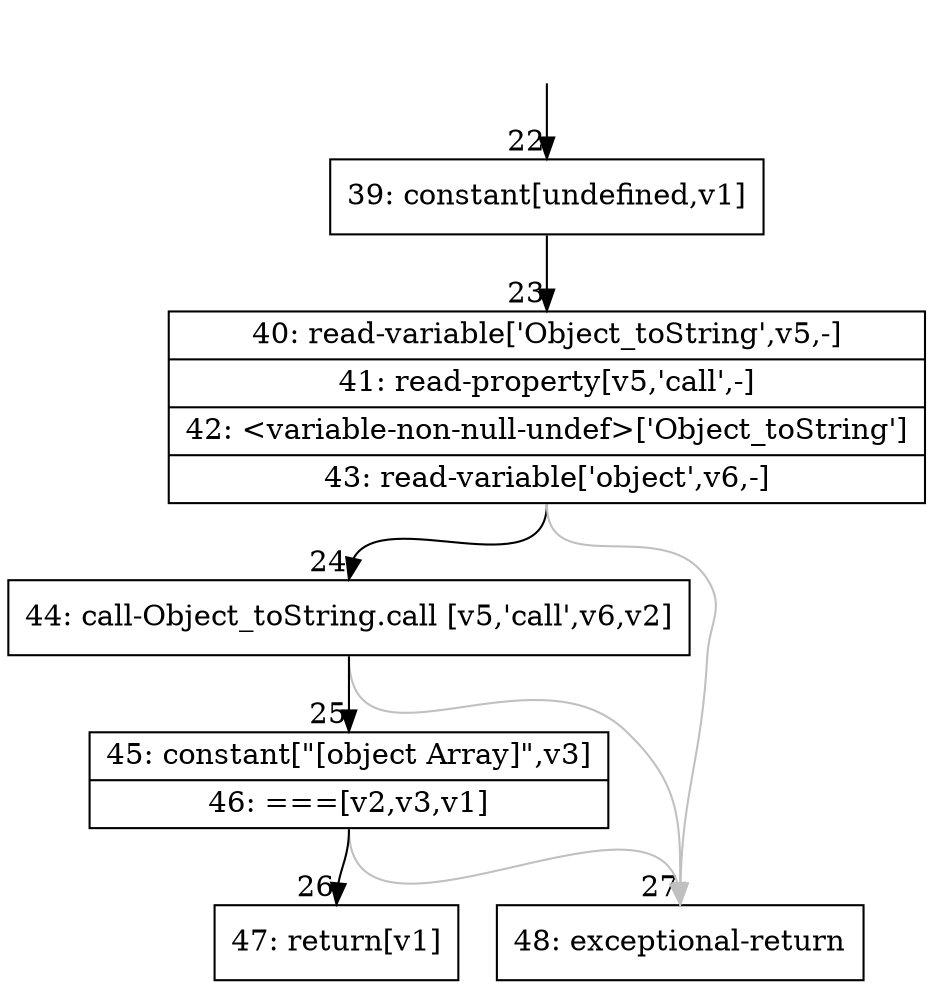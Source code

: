 digraph {
rankdir="TD"
BB_entry3[shape=none,label=""];
BB_entry3 -> BB22 [tailport=s, headport=n, headlabel="    22"]
BB22 [shape=record label="{39: constant[undefined,v1]}" ] 
BB22 -> BB23 [tailport=s, headport=n, headlabel="      23"]
BB23 [shape=record label="{40: read-variable['Object_toString',v5,-]|41: read-property[v5,'call',-]|42: \<variable-non-null-undef\>['Object_toString']|43: read-variable['object',v6,-]}" ] 
BB23 -> BB24 [tailport=s, headport=n, headlabel="      24"]
BB23 -> BB27 [tailport=s, headport=n, color=gray, headlabel="      27"]
BB24 [shape=record label="{44: call-Object_toString.call [v5,'call',v6,v2]}" ] 
BB24 -> BB25 [tailport=s, headport=n, headlabel="      25"]
BB24 -> BB27 [tailport=s, headport=n, color=gray]
BB25 [shape=record label="{45: constant[\"[object Array]\",v3]|46: ===[v2,v3,v1]}" ] 
BB25 -> BB26 [tailport=s, headport=n, headlabel="      26"]
BB25 -> BB27 [tailport=s, headport=n, color=gray]
BB26 [shape=record label="{47: return[v1]}" ] 
BB27 [shape=record label="{48: exceptional-return}" ] 
//#$~ 20
}
